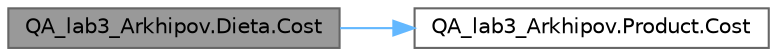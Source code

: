 digraph "QA_lab3_Arkhipov.Dieta.Cost"
{
 // LATEX_PDF_SIZE
  bgcolor="transparent";
  edge [fontname=Helvetica,fontsize=10,labelfontname=Helvetica,labelfontsize=10];
  node [fontname=Helvetica,fontsize=10,shape=box,height=0.2,width=0.4];
  rankdir="LR";
  Node1 [label="QA_lab3_Arkhipov.Dieta.Cost",height=0.2,width=0.4,color="gray40", fillcolor="grey60", style="filled", fontcolor="black",tooltip="Метод подсчитывающий общую ценность продуктов"];
  Node1 -> Node2 [color="steelblue1",style="solid"];
  Node2 [label="QA_lab3_Arkhipov.Product.Cost",height=0.2,width=0.4,color="grey40", fillcolor="white", style="filled",URL="$class_q_a__lab3___arkhipov_1_1_product.html#a1a1f630df7a61eed03af86ea12b54a70",tooltip="Добавление удвоенного числа хлебных единиц в знаменатель"];
}
